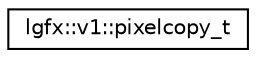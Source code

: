 digraph "Graphical Class Hierarchy"
{
 // LATEX_PDF_SIZE
  edge [fontname="Helvetica",fontsize="10",labelfontname="Helvetica",labelfontsize="10"];
  node [fontname="Helvetica",fontsize="10",shape=record];
  rankdir="LR";
  Node0 [label="lgfx::v1::pixelcopy_t",height=0.2,width=0.4,color="black", fillcolor="white", style="filled",URL="$dc/dce/structlgfx_1_1v1_1_1pixelcopy__t.html",tooltip=" "];
}
